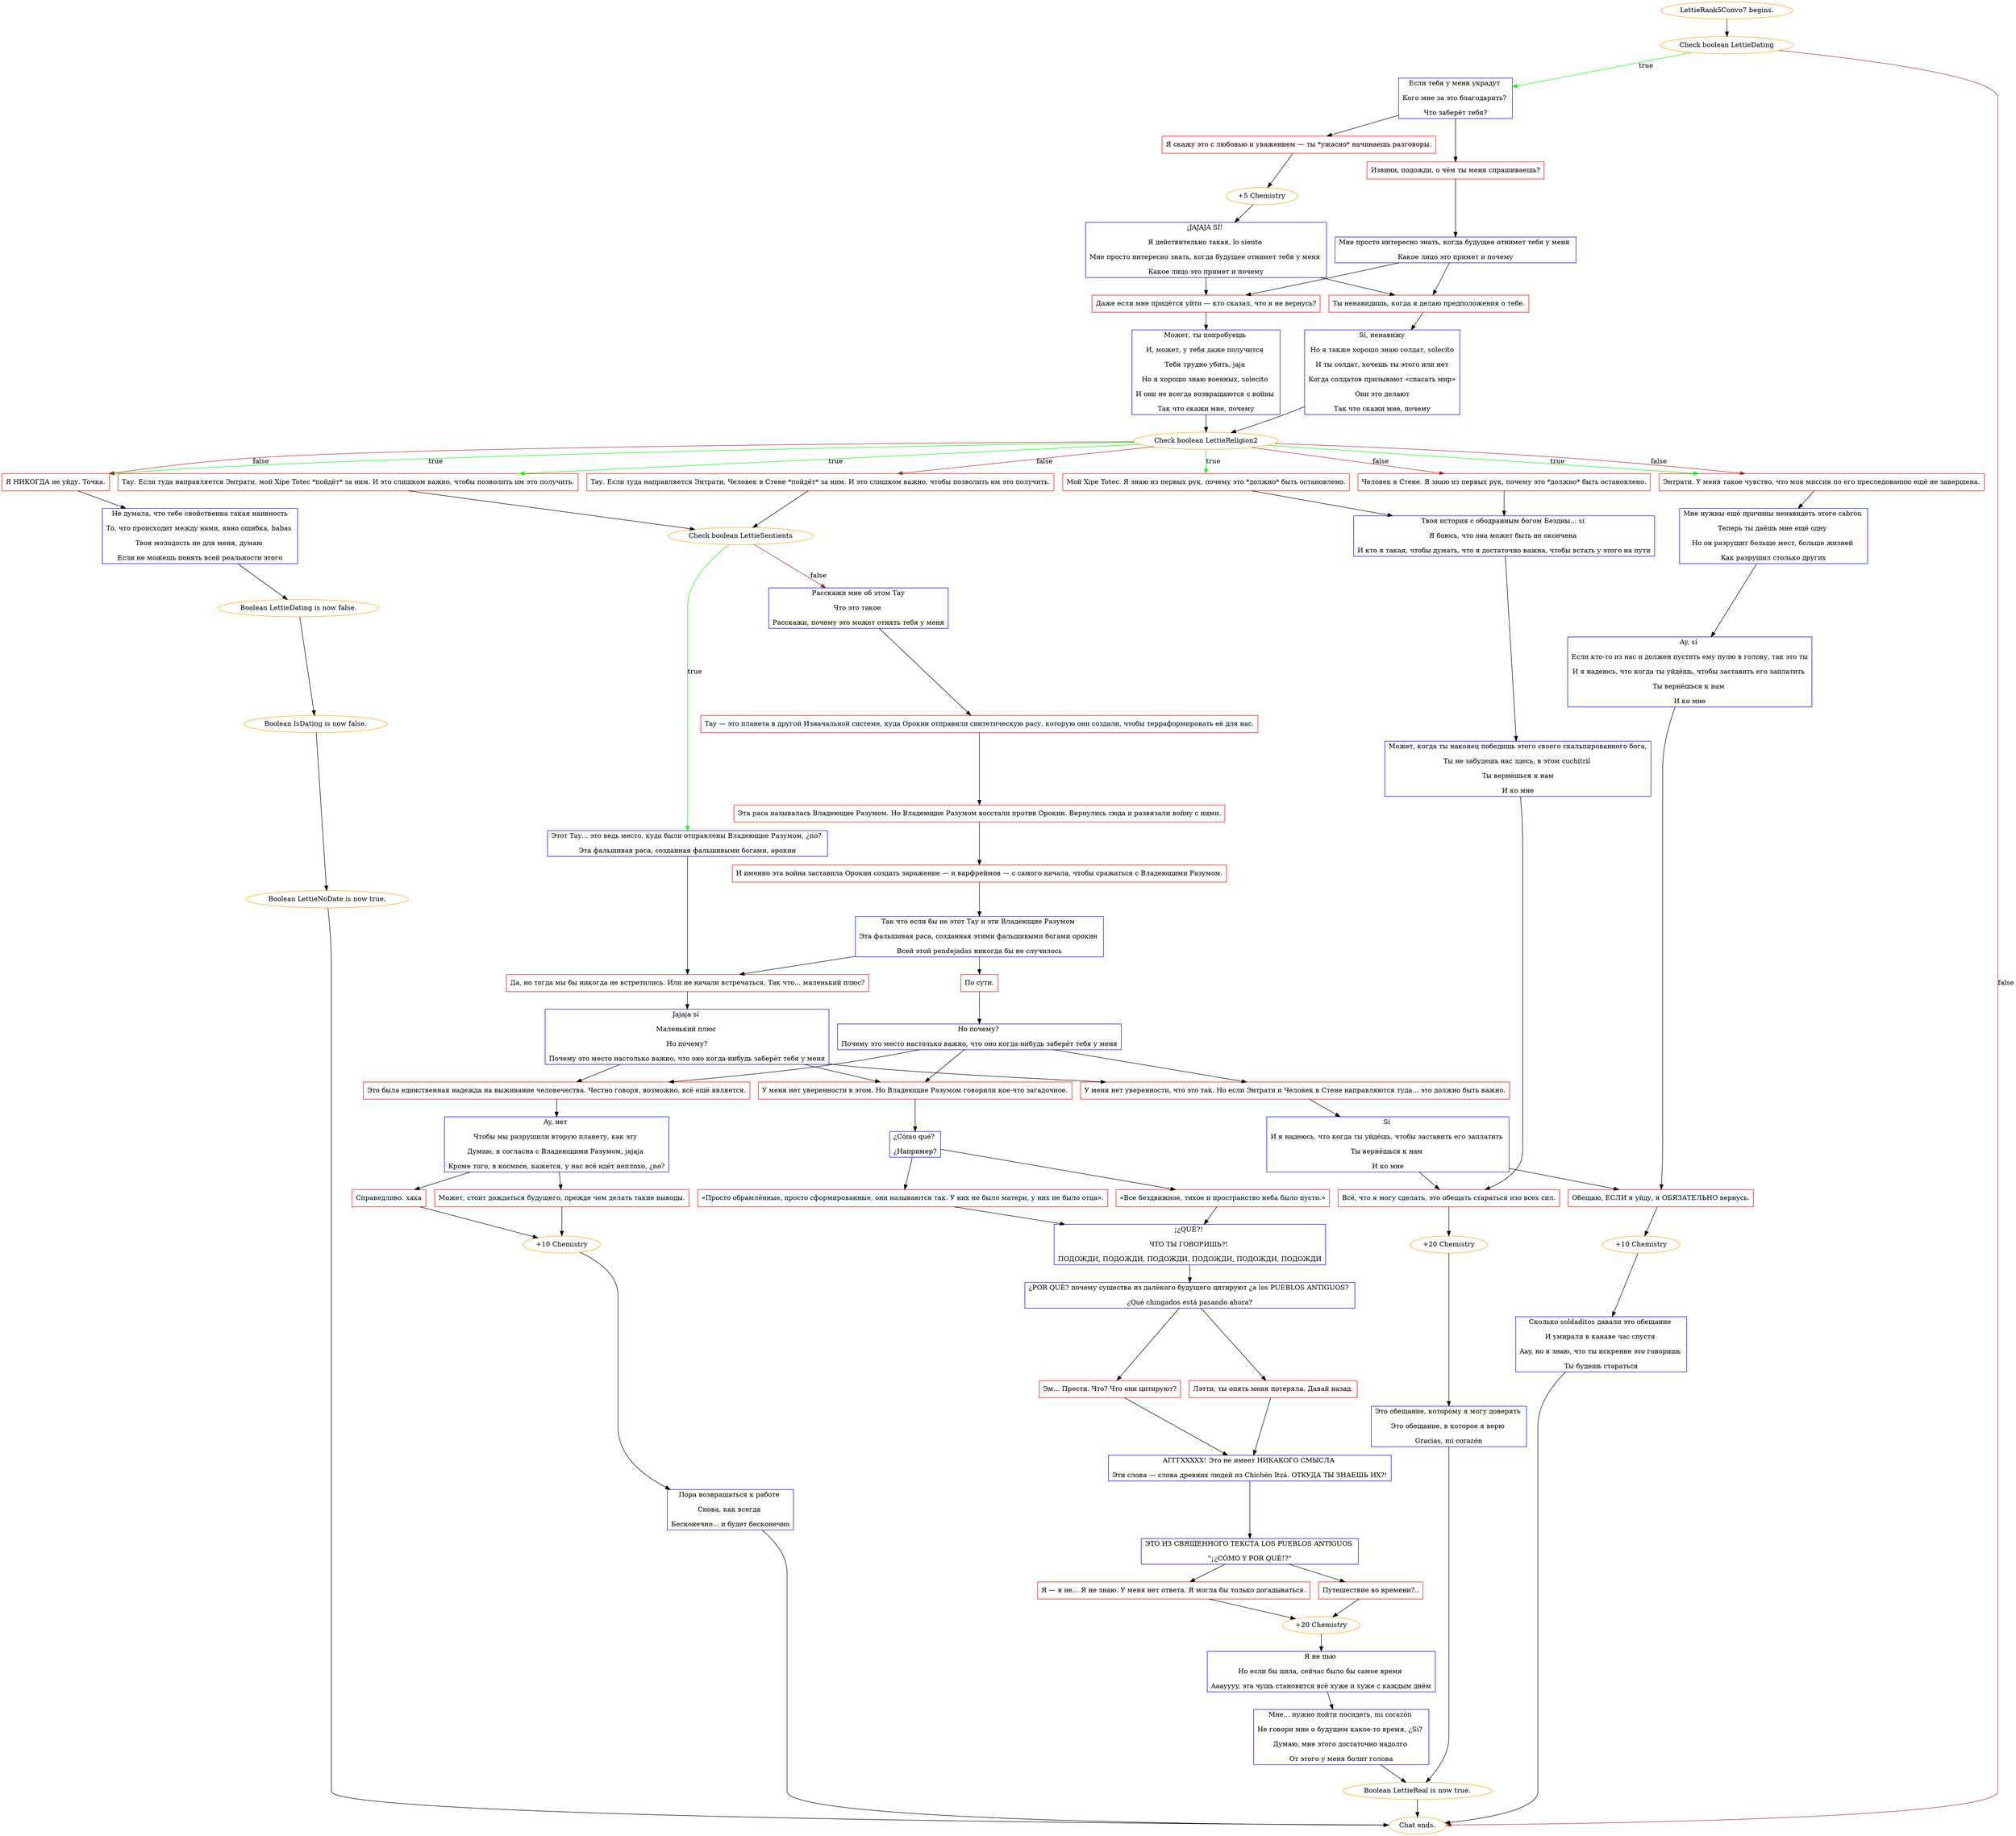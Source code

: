 digraph {
	"LettieRank5Convo7 begins." [color=orange];
		"LettieRank5Convo7 begins." -> j4288606571;
	j4288606571 [label="Check boolean LettieDating",color=orange];
		j4288606571 -> j751236913 [label=true,color=green];
		j4288606571 -> "Chat ends." [label=false,color=brown];
	j751236913 [label="Если тебя у меня украдут 
Кого мне за это благодарить? 
Что заберёт тебя?",shape=box,color=blue];
		j751236913 -> j1005372758;
		j751236913 -> j3775063488;
	"Chat ends." [color=orange];
	j1005372758 [label="Я скажу это с любовью и уважением — ты *ужасно* начинаешь разговоры.",shape=box,color=red];
		j1005372758 -> j811136756;
	j3775063488 [label="Извини, подожди, о чём ты меня спрашиваешь?",shape=box,color=red];
		j3775063488 -> j1919618891;
	j811136756 [label="+5 Chemistry",color=orange];
		j811136756 -> j2321292178;
	j1919618891 [label="Мне просто интересно знать, когда будущее отнимет тебя у меня 
Какое лицо это примет и почему",shape=box,color=blue];
		j1919618891 -> j1431990024;
		j1919618891 -> j2618790088;
	j2321292178 [label="¡JAJAJA SÍ! 
Я действительно такая, lo siento 
Мне просто интересно знать, когда будущее отнимет тебя у меня 
Какое лицо это примет и почему",shape=box,color=blue];
		j2321292178 -> j1431990024;
		j2321292178 -> j2618790088;
	j1431990024 [label="Даже если мне придётся уйти — кто сказал, что я не вернусь?",shape=box,color=red];
		j1431990024 -> j4111006070;
	j2618790088 [label="Ты ненавидишь, когда я делаю предположения о тебе.",shape=box,color=red];
		j2618790088 -> j1201983204;
	j4111006070 [label="Может, ты попробуешь 
И, может, у тебя даже получится 
Тебя трудно убить, jaja 
Но я хорошо знаю военных, solecito 
И они не всегда возвращаются с войны 
Так что скажи мне, почему",shape=box,color=blue];
		j4111006070 -> j3234434887;
	j1201983204 [label="Sí, ненавижу
Но я также хорошо знаю солдат, solecito
И ты солдат, хочешь ты этого или нет
Когда солдатов призывают «спасать мир»
Они это делают
Так что скажи мне, почему",shape=box,color=blue];
		j1201983204 -> j3234434887;
	j3234434887 [label="Check boolean LettieReligion2",color=orange];
		j3234434887 -> j4138345311 [label=true,color=green];
		j3234434887 -> j4279562129 [label=true,color=green];
		j3234434887 -> j1209390564 [label=true,color=green];
		j3234434887 -> j1492133962 [label=true,color=green];
		j3234434887 -> j4138345311 [label=false,color=brown];
		j3234434887 -> j31136339 [label=false,color=brown];
		j3234434887 -> j2175359344 [label=false,color=brown];
		j3234434887 -> j1492133962 [label=false,color=brown];
	j4138345311 [label="Энтрати. У меня такое чувство, что моя миссия по его преследованию ещё не завершена.",shape=box,color=red];
		j4138345311 -> j2851066524;
	j4279562129 [label="Мой Xipe Totec. Я знаю из первых рук, почему это *должно* быть остановлено.",shape=box,color=red];
		j4279562129 -> j898121135;
	j1209390564 [label="Тау. Если туда направляется Энтрати, мой Xipe Totec *пойдёт* за ним. И это слишком важно, чтобы позволить им это получить.",shape=box,color=red];
		j1209390564 -> j3204689239;
	j1492133962 [label="Я НИКОГДА не уйду. Точка.",shape=box,color=red];
		j1492133962 -> j2139832435;
	j31136339 [label="Человек в Стене. Я знаю из первых рук, почему это *должно* быть остановлено.",shape=box,color=red];
		j31136339 -> j898121135;
	j2175359344 [label="Тау. Если туда направляется Энтрати, Человек в Стене *пойдёт* за ним. И это слишком важно, чтобы позволить им это получить.",shape=box,color=red];
		j2175359344 -> j3204689239;
	j2851066524 [label="Мне нужны ещё причины ненавидеть этого cabrón 
Теперь ты даёшь мне ещё одну 
Но он разрушит больше мест, больше жизней 
Как разрушил столько других",shape=box,color=blue];
		j2851066524 -> j4254454783;
	j898121135 [label="Твоя история с ободранным богом Бездны... sí 
Я боюсь, что она может быть не окончена 
И кто я такая, чтобы думать, что я достаточно важна, чтобы встать у этого на пути",shape=box,color=blue];
		j898121135 -> j4232035595;
	j3204689239 [label="Check boolean LettieSentients",color=orange];
		j3204689239 -> j1465023637 [label=true,color=green];
		j3204689239 -> j1812436114 [label=false,color=brown];
	j2139832435 [label="Не думала, что тебе свойственна такая наивность
То, что происходит между нами, явно ошибка, babas 
Твоя молодость не для меня, думаю 
Если не можешь понять всей реальности этого",shape=box,color=blue];
		j2139832435 -> j2548450594;
	j4254454783 [label="Ay, sí 
Если кто-то из нас и должен пустить ему пулю в голову, так это ты
И я надеюсь, что когда ты уйдёшь, чтобы заставить его заплатить 
Ты вернёшься к нам 
И ко мне",shape=box,color=blue];
		j4254454783 -> j1565832369;
	j4232035595 [label="Может, когда ты наконец победишь этого своего скальпированного бога,
Ты не забудешь нас здесь, в этом cuchitril 
Ты вернёшься к нам
И ко мне",shape=box,color=blue];
		j4232035595 -> j3436951256;
	j1465023637 [label="Этот Тау... это ведь место, куда были отправлены Владеющие Разумом, ¿no? 
Эта фальшивая раса, созданная фальшивыми богами, орокин",shape=box,color=blue];
		j1465023637 -> j658849620;
	j1812436114 [label="Расскажи мне об этом Тау
Что это такое 
Расскажи, почему это может отнять тебя у меня",shape=box,color=blue];
		j1812436114 -> j2169510586;
	j2548450594 [label="Boolean LettieDating is now false.",color=orange];
		j2548450594 -> j4086907321;
	j1565832369 [label="Обещаю, ЕСЛИ я уйду, я ОБЯЗАТЕЛЬНО вернусь.",shape=box,color=red];
		j1565832369 -> j4134920233;
	j3436951256 [label="Всё, что я могу сделать, это обещать стараться изо всех сил.",shape=box,color=red];
		j3436951256 -> j3357745906;
	j658849620 [label="Да, но тогда мы бы никогда не встретились. Или не начали встречаться. Так что... маленький плюс?",shape=box,color=red];
		j658849620 -> j758202277;
	j2169510586 [label="Тау — это планета в другой Изначальной системе, куда Орокин отправили синтетическую расу, которую они создали, чтобы терраформировать её для нас.",shape=box,color=red];
		j2169510586 -> j2853902937;
	j4086907321 [label="Boolean IsDating is now false.",color=orange];
		j4086907321 -> j2703113057;
	j4134920233 [label="+10 Chemistry",color=orange];
		j4134920233 -> j724929864;
	j3357745906 [label="+20 Chemistry",color=orange];
		j3357745906 -> j3937855714;
	j758202277 [label="Jajaja sí 
Маленький плюс 
Но почему?
Почему это место настолько важно, что оно когда-нибудь заберёт тебя у меня",shape=box,color=blue];
		j758202277 -> j2499391213;
		j758202277 -> j411519902;
		j758202277 -> j87106173;
	j2853902937 [label="Эта раса называлась Владеющие Разумом. Но Владеющие Разумом восстали против Орокин. Вернулись сюда и развязали войну с ними.",shape=box,color=red];
		j2853902937 -> j2703330168;
	j2703113057 [label="Boolean LettieNoDate is now true.",color=orange];
		j2703113057 -> "Chat ends.";
	j724929864 [label="Сколько soldaditos давали это обещание 
И умирали в канаве час спустя 
Aay, но я знаю, что ты искренне это говоришь 
Ты будешь стараться",shape=box,color=blue];
		j724929864 -> "Chat ends.";
	j3937855714 [label="Это обещание, которому я могу доверять 
Это обещание, в которое я верю 
Gracias, mi corazón",shape=box,color=blue];
		j3937855714 -> j1472871842;
	j2499391213 [label="У меня нет уверенности, что это так. Но если Энтрати и Человек в Стене направляются туда... это должно быть важно.",shape=box,color=red];
		j2499391213 -> j946947401;
	j411519902 [label="Это была единственная надежда на выживание человечества. Честно говоря, возможно, всё ещё является.",shape=box,color=red];
		j411519902 -> j1404241052;
	j87106173 [label="У меня нет уверенности в этом. Но Владеющие Разумом говорили кое-что загадочное.",shape=box,color=red];
		j87106173 -> j1185253292;
	j2703330168 [label="И именно эта война заставила Орокин создать заражение — и варфреймов — с самого начала, чтобы сражаться с Владеющими Разумом.",shape=box,color=red];
		j2703330168 -> j2326584423;
	j1472871842 [label="Boolean LettieReal is now true.",color=orange];
		j1472871842 -> "Chat ends.";
	j946947401 [label="Sí 
И я надеюсь, что когда ты уйдёшь, чтобы заставить его заплатить 
Ты вернёшься к нам 
И ко мне",shape=box,color=blue];
		j946947401 -> j1565832369;
		j946947401 -> j3436951256;
	j1404241052 [label="Ay, нет 
Чтобы мы разрушили вторую планету, как эту 
Думаю, я согласна с Владеющими Разумом, jajaja 
Кроме того, в космосе, кажется, у нас всё идёт неплохо, ¿no?",shape=box,color=blue];
		j1404241052 -> j1289902281;
		j1404241052 -> j92899296;
	j1185253292 [label="¿Cómo qué? 
¿Например?",shape=box,color=blue];
		j1185253292 -> j1316520560;
		j1185253292 -> j1623704419;
	j2326584423 [label="Так что если бы не этот Тау и эти Владеющие Разумом 
Эта фальшивая раса, созданная этими фальшивыми богами орокин 
Всей этой pendejadas никогда бы не случилось",shape=box,color=blue];
		j2326584423 -> j658849620;
		j2326584423 -> j2532101672;
	j1289902281 [label="Справедливо. хаха",shape=box,color=red];
		j1289902281 -> j2787213804;
	j92899296 [label="Может, стоит дождаться будущего, прежде чем делать такие выводы.",shape=box,color=red];
		j92899296 -> j2787213804;
	j1316520560 [label="«Все бездвижное, тихое и пространство неба было пусто.»",shape=box,color=red];
		j1316520560 -> j636607008;
	j1623704419 [label="«Просто обрамлённые, просто сформированные, они называются так. У них не было матери, у них не было отца».",shape=box,color=red];
		j1623704419 -> j636607008;
	j2532101672 [label="По сути.",shape=box,color=red];
		j2532101672 -> j3226623719;
	j2787213804 [label="+10 Chemistry",color=orange];
		j2787213804 -> j346870740;
	j636607008 [label="¡¿QUÉ?! 
ЧТО ТЫ ГОВОРИШЬ?! 
ПОДОЖДИ, ПОДОЖДИ, ПОДОЖДИ, ПОДОЖДИ, ПОДОЖДИ, ПОДОЖДИ",shape=box,color=blue];
		j636607008 -> j371630305;
	j3226623719 [label="Но почему? 
Почему это место настолько важно, что оно когда-нибудь заберёт тебя у меня",shape=box,color=blue];
		j3226623719 -> j2499391213;
		j3226623719 -> j411519902;
		j3226623719 -> j87106173;
	j346870740 [label="Пора возвращаться к работе 
Снова, как всегда 
Бесконечно... и будет бесконечно",shape=box,color=blue];
		j346870740 -> "Chat ends.";
	j371630305 [label="¿POR QUÉ? почему существа из далёкого будущего цитируют ¿a los PUEBLOS ANTIGUOS? 
¿Qué chingados está pasando ahora?",shape=box,color=blue];
		j371630305 -> j1974057571;
		j371630305 -> j1234073449;
	j1974057571 [label="Эм... Прости. Что? Что они цитируют?",shape=box,color=red];
		j1974057571 -> j3854759326;
	j1234073449 [label="Лэтти, ты опять меня потеряла. Давай назад.",shape=box,color=red];
		j1234073449 -> j3854759326;
	j3854759326 [label="АГГГХХХХХ! Это не имеет НИКАКОГО СМЫСЛА 
Эти слова — слова древних людей из Chichén Itzá. ОТКУДА ТЫ ЗНАЕШЬ ИХ?!",shape=box,color=blue];
		j3854759326 -> j1183190693;
	j1183190693 [label="ЭТО ИЗ СВЯЩЕННОГО ТЕКСТА LOS PUEBLOS ANTIGUOS 
\"¡¿CÓMO Y POR QUÉ!?\"",shape=box,color=blue];
		j1183190693 -> j2795837145;
		j1183190693 -> j285967636;
	j2795837145 [label="Я — я не... Я не знаю. У меня нет ответа. Я могла бы только догадываться.",shape=box,color=red];
		j2795837145 -> j4217156494;
	j285967636 [label="Путешествие во времени?..",shape=box,color=red];
		j285967636 -> j4217156494;
	j4217156494 [label="+20 Chemistry",color=orange];
		j4217156494 -> j3623983127;
	j3623983127 [label="Я не пью 
Но если бы пила, сейчас было бы самое время 
Aaayyyy, эта чушь становится всё хуже и хуже с каждым днём",shape=box,color=blue];
		j3623983127 -> j3554743856;
	j3554743856 [label="Мне... нужно пойти посидеть, mi corazón 
Не говори мне о будущем какое-то время, ¿Sí? 
Думаю, мне этого достаточно надолго 
От этого у меня болит голова",shape=box,color=blue];
		j3554743856 -> j1472871842;
}